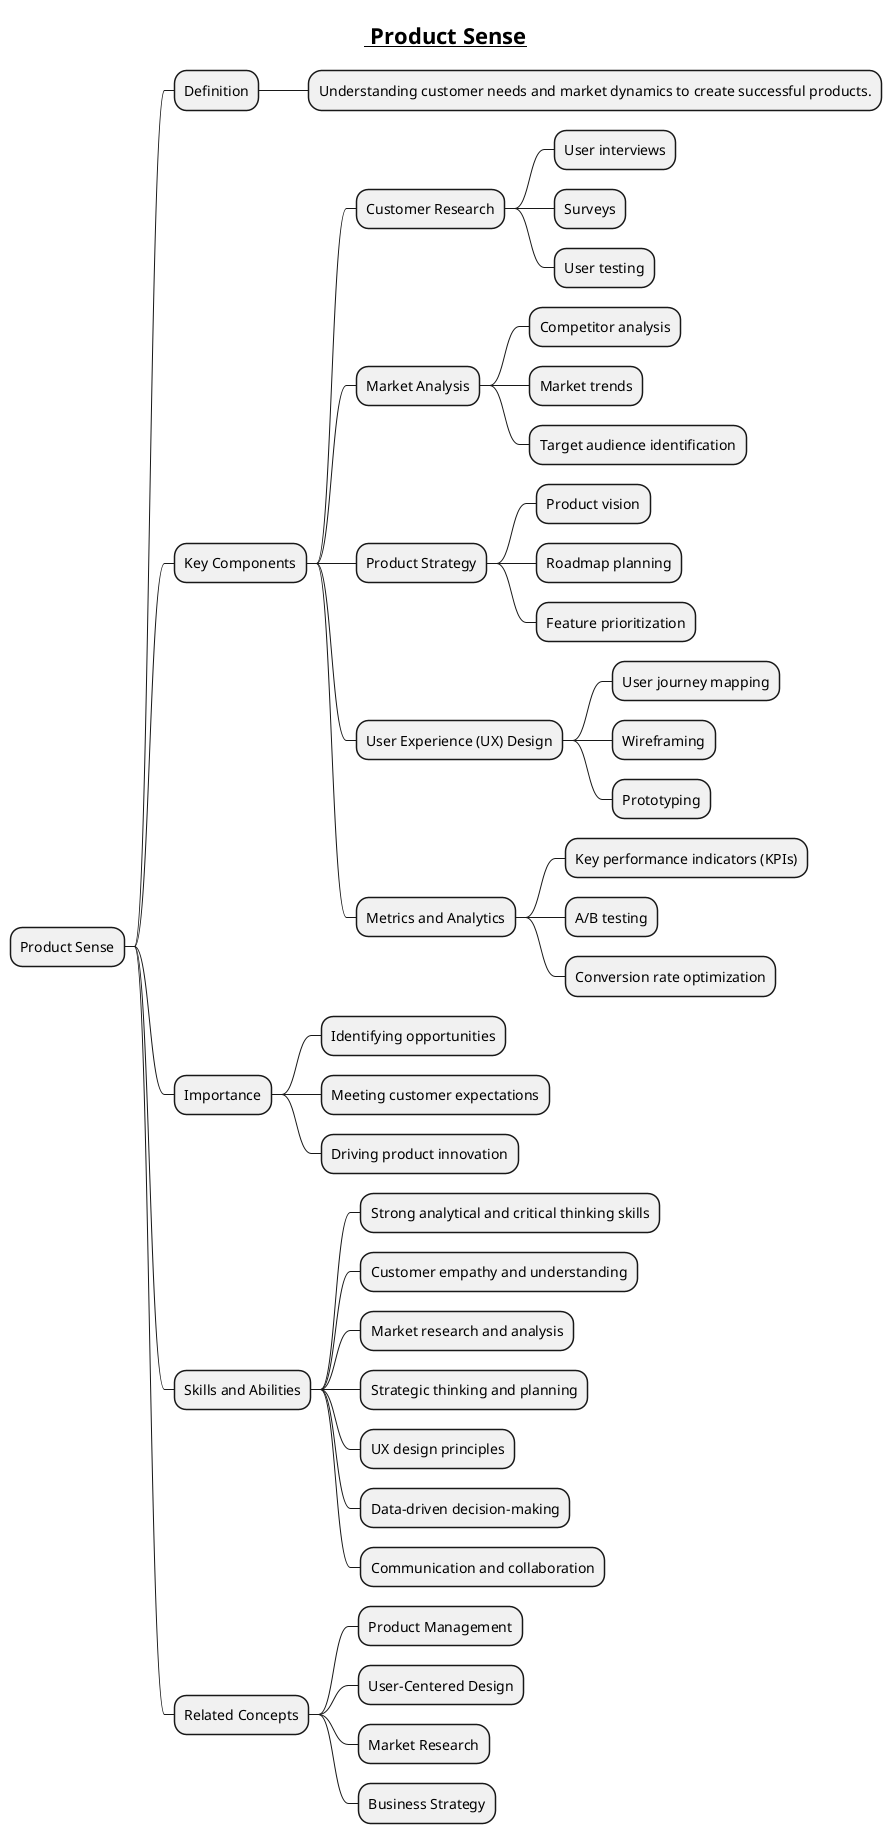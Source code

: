 @startmindmap

title =__ Product Sense__

* Product Sense
** Definition
*** Understanding customer needs and market dynamics to create successful products.
** Key Components
*** Customer Research
**** User interviews
**** Surveys
**** User testing
*** Market Analysis
**** Competitor analysis
**** Market trends
**** Target audience identification
*** Product Strategy
**** Product vision
**** Roadmap planning
**** Feature prioritization
*** User Experience (UX) Design
**** User journey mapping
**** Wireframing
**** Prototyping
*** Metrics and Analytics
**** Key performance indicators (KPIs)
**** A/B testing
**** Conversion rate optimization
** Importance
*** Identifying opportunities
*** Meeting customer expectations
*** Driving product innovation
** Skills and Abilities
*** Strong analytical and critical thinking skills
*** Customer empathy and understanding
*** Market research and analysis
*** Strategic thinking and planning
*** UX design principles
*** Data-driven decision-making
*** Communication and collaboration
** Related Concepts
*** Product Management
*** User-Centered Design
*** Market Research
*** Business Strategy

@endmindmap
